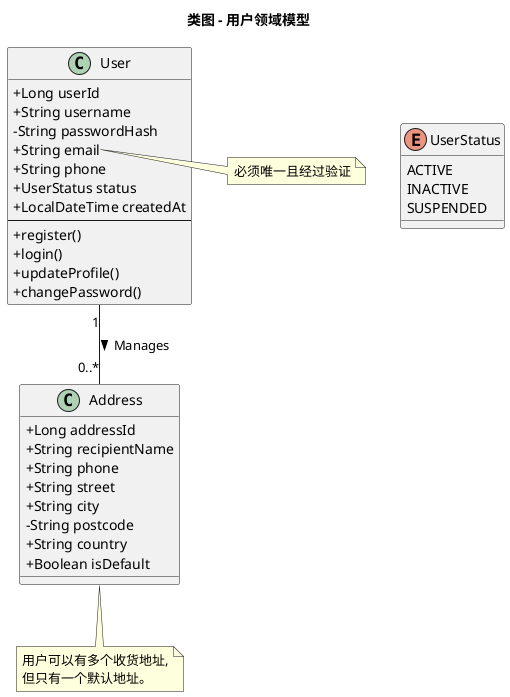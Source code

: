@startuml
title "类图 - 用户领域模型"

skinparam classAttributeIconSize 0

class User {
  + Long userId
  + String username
  - String passwordHash
  + String email
  + String phone
  + UserStatus status
  + LocalDateTime createdAt
  --
  + register()
  + login()
  + updateProfile()
  + changePassword()
}

class Address {
  + Long addressId
  + String recipientName
  + String phone
  + String street
  + String city
  - String postcode
  + String country
  + Boolean isDefault
}

enum UserStatus {
  ACTIVE
  INACTIVE
  SUSPENDED
}

User "1" -- "0..*" Address : "Manages >"

note right of User::email
  必须唯一且经过验证
end note

note bottom of Address
  用户可以有多个收货地址,
  但只有一个默认地址。
end note

@enduml 